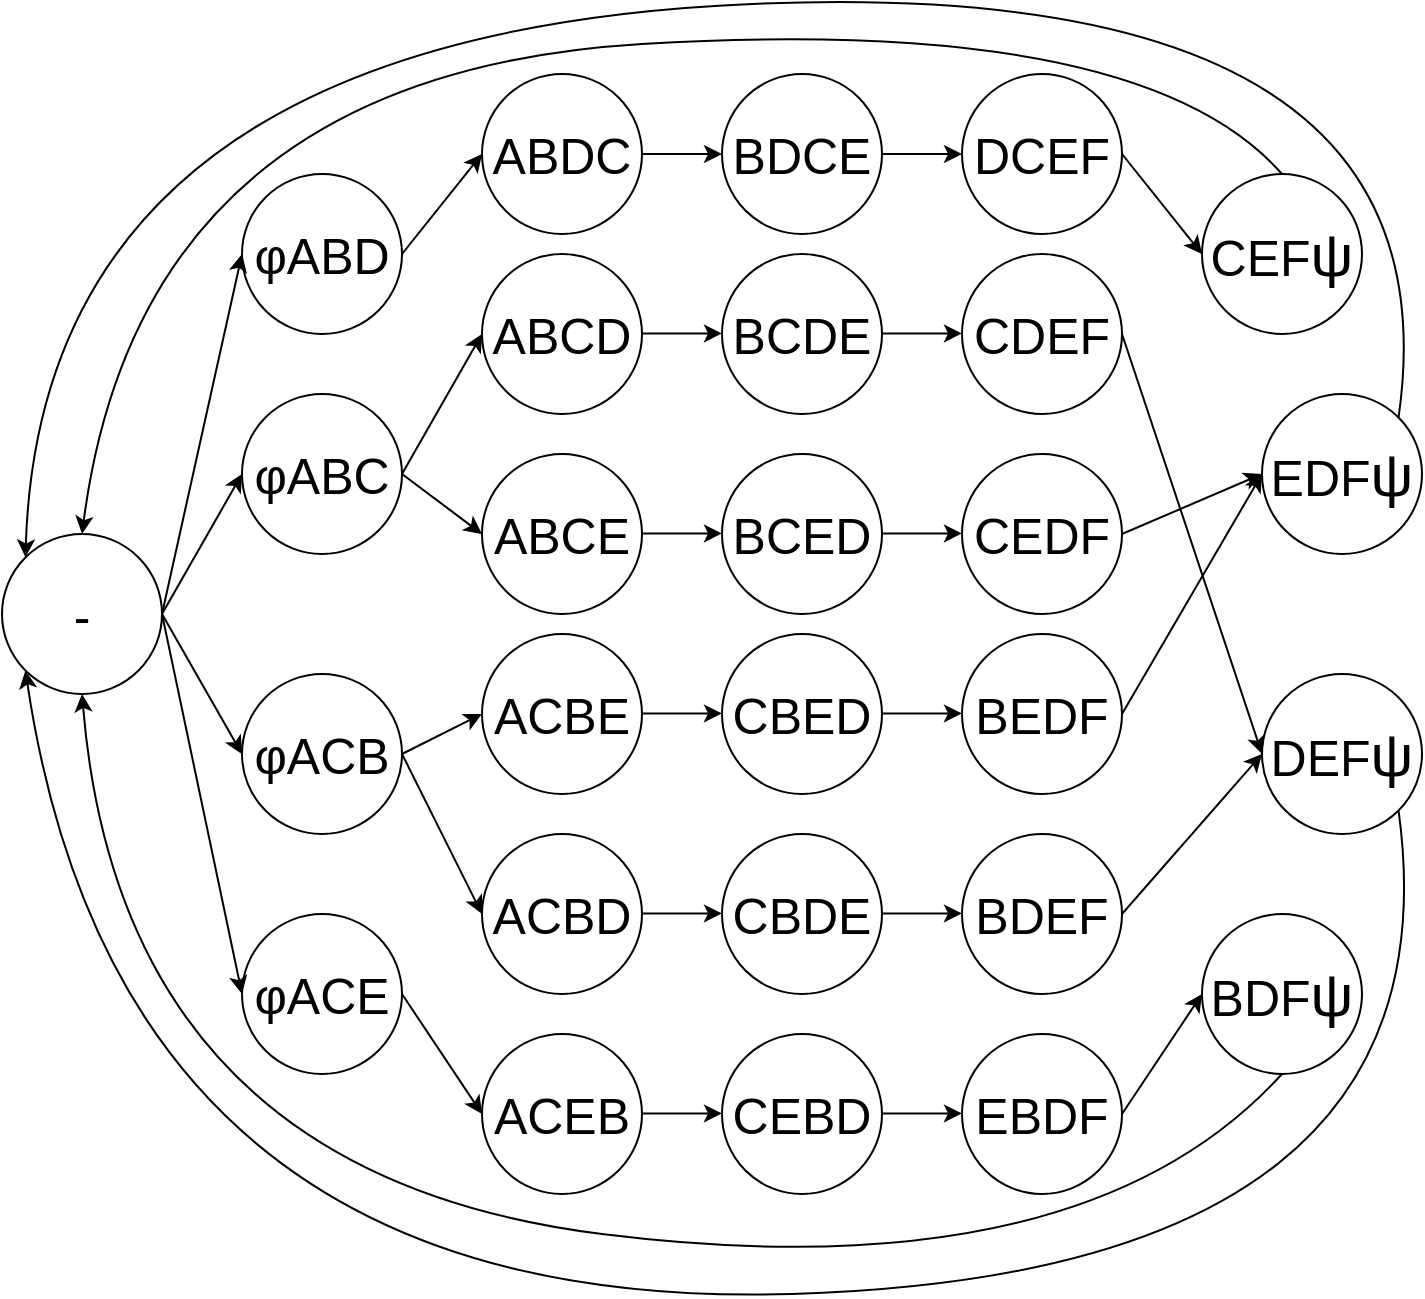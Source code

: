 <mxfile version="24.1.0" type="github">
  <diagram name="Seite-1" id="uhOXl8XrarWYXpvNMgZO">
    <mxGraphModel dx="1434" dy="782" grid="1" gridSize="10" guides="1" tooltips="1" connect="1" arrows="1" fold="1" page="1" pageScale="1" pageWidth="827" pageHeight="1169" math="0" shadow="0">
      <root>
        <mxCell id="0" />
        <mxCell id="1" parent="0" />
        <mxCell id="WchbofAxJvEK4TU0tgz5-1" value="&lt;font style=&quot;font-size: 25px;&quot;&gt;φABC&lt;/font&gt;" style="ellipse;whiteSpace=wrap;html=1;aspect=fixed;fontSize=20;" vertex="1" parent="1">
          <mxGeometry x="160" y="210" width="80" height="80" as="geometry" />
        </mxCell>
        <mxCell id="WchbofAxJvEK4TU0tgz5-3" value="-" style="ellipse;whiteSpace=wrap;html=1;aspect=fixed;fontSize=25;" vertex="1" parent="1">
          <mxGeometry x="40" y="280" width="80" height="80" as="geometry" />
        </mxCell>
        <mxCell id="WchbofAxJvEK4TU0tgz5-5" value="" style="endArrow=classic;html=1;rounded=0;curved=1;entryX=0;entryY=0.5;entryDx=0;entryDy=0;exitX=1;exitY=0.5;exitDx=0;exitDy=0;" edge="1" parent="1" source="WchbofAxJvEK4TU0tgz5-3" target="WchbofAxJvEK4TU0tgz5-1">
          <mxGeometry width="50" height="50" relative="1" as="geometry">
            <mxPoint x="130" y="320" as="sourcePoint" />
            <mxPoint x="160" y="319.66" as="targetPoint" />
          </mxGeometry>
        </mxCell>
        <mxCell id="WchbofAxJvEK4TU0tgz5-6" value="&lt;font style=&quot;font-size: 25px;&quot;&gt;φABD&lt;/font&gt;" style="ellipse;whiteSpace=wrap;html=1;aspect=fixed;fontSize=20;" vertex="1" parent="1">
          <mxGeometry x="160" y="100" width="80" height="80" as="geometry" />
        </mxCell>
        <mxCell id="WchbofAxJvEK4TU0tgz5-7" value="" style="endArrow=classic;html=1;rounded=0;curved=1;exitX=1;exitY=0.5;exitDx=0;exitDy=0;entryX=0;entryY=0.5;entryDx=0;entryDy=0;" edge="1" parent="1" source="WchbofAxJvEK4TU0tgz5-3" target="WchbofAxJvEK4TU0tgz5-6">
          <mxGeometry width="50" height="50" relative="1" as="geometry">
            <mxPoint x="70" y="350" as="sourcePoint" />
            <mxPoint x="110" y="350" as="targetPoint" />
          </mxGeometry>
        </mxCell>
        <mxCell id="WchbofAxJvEK4TU0tgz5-8" value="&lt;font style=&quot;font-size: 25px;&quot;&gt;φACE&lt;/font&gt;" style="ellipse;whiteSpace=wrap;html=1;aspect=fixed;fontSize=20;" vertex="1" parent="1">
          <mxGeometry x="160" y="470" width="80" height="80" as="geometry" />
        </mxCell>
        <mxCell id="WchbofAxJvEK4TU0tgz5-9" value="" style="endArrow=classic;html=1;rounded=0;curved=1;entryX=0;entryY=0.5;entryDx=0;entryDy=0;exitX=1;exitY=0.5;exitDx=0;exitDy=0;" edge="1" parent="1" source="WchbofAxJvEK4TU0tgz5-3" target="WchbofAxJvEK4TU0tgz5-8">
          <mxGeometry width="50" height="50" relative="1" as="geometry">
            <mxPoint x="120" y="320" as="sourcePoint" />
            <mxPoint x="110" y="350" as="targetPoint" />
          </mxGeometry>
        </mxCell>
        <mxCell id="WchbofAxJvEK4TU0tgz5-10" value="&lt;font style=&quot;font-size: 25px;&quot;&gt;φACB&lt;/font&gt;" style="ellipse;whiteSpace=wrap;html=1;aspect=fixed;fontSize=20;" vertex="1" parent="1">
          <mxGeometry x="160" y="350" width="80" height="80" as="geometry" />
        </mxCell>
        <mxCell id="WchbofAxJvEK4TU0tgz5-11" value="" style="endArrow=classic;html=1;rounded=0;curved=1;exitX=1;exitY=0.5;exitDx=0;exitDy=0;entryX=0;entryY=0.5;entryDx=0;entryDy=0;" edge="1" parent="1" source="WchbofAxJvEK4TU0tgz5-3" target="WchbofAxJvEK4TU0tgz5-10">
          <mxGeometry width="50" height="50" relative="1" as="geometry">
            <mxPoint x="290" y="380" as="sourcePoint" />
            <mxPoint x="330" y="380" as="targetPoint" />
          </mxGeometry>
        </mxCell>
        <mxCell id="WchbofAxJvEK4TU0tgz5-12" value="ABCD" style="ellipse;whiteSpace=wrap;html=1;aspect=fixed;fontSize=25;" vertex="1" parent="1">
          <mxGeometry x="280" y="140" width="80" height="80" as="geometry" />
        </mxCell>
        <mxCell id="WchbofAxJvEK4TU0tgz5-13" value="ABCE" style="ellipse;whiteSpace=wrap;html=1;aspect=fixed;fontSize=25;" vertex="1" parent="1">
          <mxGeometry x="280" y="240" width="80" height="80" as="geometry" />
        </mxCell>
        <mxCell id="WchbofAxJvEK4TU0tgz5-14" value="ABDC" style="ellipse;whiteSpace=wrap;html=1;aspect=fixed;fontSize=25;" vertex="1" parent="1">
          <mxGeometry x="280" y="50" width="80" height="80" as="geometry" />
        </mxCell>
        <mxCell id="WchbofAxJvEK4TU0tgz5-15" value="ACEB" style="ellipse;whiteSpace=wrap;html=1;aspect=fixed;fontSize=25;" vertex="1" parent="1">
          <mxGeometry x="280" y="530" width="80" height="80" as="geometry" />
        </mxCell>
        <mxCell id="WchbofAxJvEK4TU0tgz5-16" value="ACBE" style="ellipse;whiteSpace=wrap;html=1;aspect=fixed;fontSize=25;" vertex="1" parent="1">
          <mxGeometry x="280" y="330" width="80" height="80" as="geometry" />
        </mxCell>
        <mxCell id="WchbofAxJvEK4TU0tgz5-17" value="ACBD" style="ellipse;whiteSpace=wrap;html=1;aspect=fixed;fontSize=25;" vertex="1" parent="1">
          <mxGeometry x="280" y="430" width="80" height="80" as="geometry" />
        </mxCell>
        <mxCell id="WchbofAxJvEK4TU0tgz5-18" value="" style="endArrow=classic;html=1;rounded=0;curved=1;exitX=1;exitY=0.5;exitDx=0;exitDy=0;entryX=0;entryY=0.5;entryDx=0;entryDy=0;" edge="1" parent="1" source="WchbofAxJvEK4TU0tgz5-1" target="WchbofAxJvEK4TU0tgz5-12">
          <mxGeometry width="50" height="50" relative="1" as="geometry">
            <mxPoint x="260" y="280" as="sourcePoint" />
            <mxPoint x="300" y="280" as="targetPoint" />
          </mxGeometry>
        </mxCell>
        <mxCell id="WchbofAxJvEK4TU0tgz5-19" value="" style="endArrow=classic;html=1;rounded=0;curved=1;exitX=1;exitY=0.5;exitDx=0;exitDy=0;entryX=0;entryY=0.5;entryDx=0;entryDy=0;" edge="1" parent="1" source="WchbofAxJvEK4TU0tgz5-1" target="WchbofAxJvEK4TU0tgz5-13">
          <mxGeometry width="50" height="50" relative="1" as="geometry">
            <mxPoint x="260" y="280" as="sourcePoint" />
            <mxPoint x="300" y="280" as="targetPoint" />
          </mxGeometry>
        </mxCell>
        <mxCell id="WchbofAxJvEK4TU0tgz5-20" value="" style="endArrow=classic;html=1;rounded=0;curved=1;exitX=1;exitY=0.5;exitDx=0;exitDy=0;entryX=0;entryY=0.5;entryDx=0;entryDy=0;" edge="1" parent="1" source="WchbofAxJvEK4TU0tgz5-6" target="WchbofAxJvEK4TU0tgz5-14">
          <mxGeometry width="50" height="50" relative="1" as="geometry">
            <mxPoint x="260" y="110" as="sourcePoint" />
            <mxPoint x="300" y="110" as="targetPoint" />
          </mxGeometry>
        </mxCell>
        <mxCell id="WchbofAxJvEK4TU0tgz5-21" value="" style="endArrow=classic;html=1;rounded=0;curved=1;exitX=1;exitY=0.5;exitDx=0;exitDy=0;entryX=0;entryY=0.5;entryDx=0;entryDy=0;" edge="1" parent="1" source="WchbofAxJvEK4TU0tgz5-8" target="WchbofAxJvEK4TU0tgz5-15">
          <mxGeometry width="50" height="50" relative="1" as="geometry">
            <mxPoint x="260" y="610" as="sourcePoint" />
            <mxPoint x="300" y="610" as="targetPoint" />
          </mxGeometry>
        </mxCell>
        <mxCell id="WchbofAxJvEK4TU0tgz5-22" value="" style="endArrow=classic;html=1;rounded=0;curved=1;exitX=1;exitY=0.5;exitDx=0;exitDy=0;entryX=0;entryY=0.5;entryDx=0;entryDy=0;" edge="1" parent="1" source="WchbofAxJvEK4TU0tgz5-10" target="WchbofAxJvEK4TU0tgz5-16">
          <mxGeometry width="50" height="50" relative="1" as="geometry">
            <mxPoint x="260" y="380" as="sourcePoint" />
            <mxPoint x="300" y="380" as="targetPoint" />
          </mxGeometry>
        </mxCell>
        <mxCell id="WchbofAxJvEK4TU0tgz5-23" value="" style="endArrow=classic;html=1;rounded=0;curved=1;exitX=1;exitY=0.5;exitDx=0;exitDy=0;entryX=0;entryY=0.5;entryDx=0;entryDy=0;" edge="1" parent="1" source="WchbofAxJvEK4TU0tgz5-10" target="WchbofAxJvEK4TU0tgz5-17">
          <mxGeometry width="50" height="50" relative="1" as="geometry">
            <mxPoint x="260" y="450" as="sourcePoint" />
            <mxPoint x="300" y="450" as="targetPoint" />
          </mxGeometry>
        </mxCell>
        <mxCell id="WchbofAxJvEK4TU0tgz5-24" value="BCDE" style="ellipse;whiteSpace=wrap;html=1;aspect=fixed;fontSize=25;" vertex="1" parent="1">
          <mxGeometry x="400" y="140" width="80" height="80" as="geometry" />
        </mxCell>
        <mxCell id="WchbofAxJvEK4TU0tgz5-25" value="BCED" style="ellipse;whiteSpace=wrap;html=1;aspect=fixed;fontSize=25;" vertex="1" parent="1">
          <mxGeometry x="400" y="240" width="80" height="80" as="geometry" />
        </mxCell>
        <mxCell id="WchbofAxJvEK4TU0tgz5-26" value="BDCE" style="ellipse;whiteSpace=wrap;html=1;aspect=fixed;fontSize=25;" vertex="1" parent="1">
          <mxGeometry x="400" y="50" width="80" height="80" as="geometry" />
        </mxCell>
        <mxCell id="WchbofAxJvEK4TU0tgz5-27" value="CEBD" style="ellipse;whiteSpace=wrap;html=1;aspect=fixed;fontSize=25;" vertex="1" parent="1">
          <mxGeometry x="400" y="530" width="80" height="80" as="geometry" />
        </mxCell>
        <mxCell id="WchbofAxJvEK4TU0tgz5-28" value="CBED" style="ellipse;whiteSpace=wrap;html=1;aspect=fixed;fontSize=25;" vertex="1" parent="1">
          <mxGeometry x="400" y="330" width="80" height="80" as="geometry" />
        </mxCell>
        <mxCell id="WchbofAxJvEK4TU0tgz5-29" value="CBDE" style="ellipse;whiteSpace=wrap;html=1;aspect=fixed;fontSize=25;" vertex="1" parent="1">
          <mxGeometry x="400" y="430" width="80" height="80" as="geometry" />
        </mxCell>
        <mxCell id="WchbofAxJvEK4TU0tgz5-30" value="" style="endArrow=classic;html=1;rounded=0;curved=1;exitX=1;exitY=0.5;exitDx=0;exitDy=0;" edge="1" parent="1">
          <mxGeometry width="50" height="50" relative="1" as="geometry">
            <mxPoint x="360" y="179.71" as="sourcePoint" />
            <mxPoint x="400" y="179.71" as="targetPoint" />
          </mxGeometry>
        </mxCell>
        <mxCell id="WchbofAxJvEK4TU0tgz5-31" value="" style="endArrow=classic;html=1;rounded=0;curved=1;exitX=1;exitY=0.5;exitDx=0;exitDy=0;" edge="1" parent="1">
          <mxGeometry width="50" height="50" relative="1" as="geometry">
            <mxPoint x="360" y="279.71" as="sourcePoint" />
            <mxPoint x="400" y="279.71" as="targetPoint" />
          </mxGeometry>
        </mxCell>
        <mxCell id="WchbofAxJvEK4TU0tgz5-32" value="" style="endArrow=classic;html=1;rounded=0;curved=1;exitX=1;exitY=0.5;exitDx=0;exitDy=0;" edge="1" parent="1">
          <mxGeometry width="50" height="50" relative="1" as="geometry">
            <mxPoint x="360" y="90" as="sourcePoint" />
            <mxPoint x="400" y="90" as="targetPoint" />
          </mxGeometry>
        </mxCell>
        <mxCell id="WchbofAxJvEK4TU0tgz5-33" value="" style="endArrow=classic;html=1;rounded=0;curved=1;exitX=1;exitY=0.5;exitDx=0;exitDy=0;" edge="1" parent="1">
          <mxGeometry width="50" height="50" relative="1" as="geometry">
            <mxPoint x="360" y="569.71" as="sourcePoint" />
            <mxPoint x="400" y="569.71" as="targetPoint" />
          </mxGeometry>
        </mxCell>
        <mxCell id="WchbofAxJvEK4TU0tgz5-34" value="" style="endArrow=classic;html=1;rounded=0;curved=1;exitX=1;exitY=0.5;exitDx=0;exitDy=0;" edge="1" parent="1">
          <mxGeometry width="50" height="50" relative="1" as="geometry">
            <mxPoint x="360" y="369.71" as="sourcePoint" />
            <mxPoint x="400" y="369.71" as="targetPoint" />
          </mxGeometry>
        </mxCell>
        <mxCell id="WchbofAxJvEK4TU0tgz5-35" value="" style="endArrow=classic;html=1;rounded=0;curved=1;exitX=1;exitY=0.5;exitDx=0;exitDy=0;" edge="1" parent="1">
          <mxGeometry width="50" height="50" relative="1" as="geometry">
            <mxPoint x="360" y="469.71" as="sourcePoint" />
            <mxPoint x="400" y="469.71" as="targetPoint" />
          </mxGeometry>
        </mxCell>
        <mxCell id="WchbofAxJvEK4TU0tgz5-36" value="CDEF" style="ellipse;whiteSpace=wrap;html=1;aspect=fixed;fontSize=25;" vertex="1" parent="1">
          <mxGeometry x="520" y="140" width="80" height="80" as="geometry" />
        </mxCell>
        <mxCell id="WchbofAxJvEK4TU0tgz5-37" value="CEDF" style="ellipse;whiteSpace=wrap;html=1;aspect=fixed;fontSize=25;" vertex="1" parent="1">
          <mxGeometry x="520" y="240" width="80" height="80" as="geometry" />
        </mxCell>
        <mxCell id="WchbofAxJvEK4TU0tgz5-38" value="DCEF" style="ellipse;whiteSpace=wrap;html=1;aspect=fixed;fontSize=25;" vertex="1" parent="1">
          <mxGeometry x="520" y="50" width="80" height="80" as="geometry" />
        </mxCell>
        <mxCell id="WchbofAxJvEK4TU0tgz5-39" value="EBDF" style="ellipse;whiteSpace=wrap;html=1;aspect=fixed;fontSize=25;" vertex="1" parent="1">
          <mxGeometry x="520" y="530" width="80" height="80" as="geometry" />
        </mxCell>
        <mxCell id="WchbofAxJvEK4TU0tgz5-40" value="BEDF" style="ellipse;whiteSpace=wrap;html=1;aspect=fixed;fontSize=25;" vertex="1" parent="1">
          <mxGeometry x="520" y="330" width="80" height="80" as="geometry" />
        </mxCell>
        <mxCell id="WchbofAxJvEK4TU0tgz5-41" value="BDEF" style="ellipse;whiteSpace=wrap;html=1;aspect=fixed;fontSize=25;" vertex="1" parent="1">
          <mxGeometry x="520" y="430" width="80" height="80" as="geometry" />
        </mxCell>
        <mxCell id="WchbofAxJvEK4TU0tgz5-42" value="" style="endArrow=classic;html=1;rounded=0;curved=1;exitX=1;exitY=0.5;exitDx=0;exitDy=0;" edge="1" parent="1">
          <mxGeometry width="50" height="50" relative="1" as="geometry">
            <mxPoint x="480" y="179.71" as="sourcePoint" />
            <mxPoint x="520" y="179.71" as="targetPoint" />
          </mxGeometry>
        </mxCell>
        <mxCell id="WchbofAxJvEK4TU0tgz5-43" value="" style="endArrow=classic;html=1;rounded=0;curved=1;exitX=1;exitY=0.5;exitDx=0;exitDy=0;" edge="1" parent="1">
          <mxGeometry width="50" height="50" relative="1" as="geometry">
            <mxPoint x="480" y="279.71" as="sourcePoint" />
            <mxPoint x="520" y="279.71" as="targetPoint" />
          </mxGeometry>
        </mxCell>
        <mxCell id="WchbofAxJvEK4TU0tgz5-44" value="" style="endArrow=classic;html=1;rounded=0;curved=1;exitX=1;exitY=0.5;exitDx=0;exitDy=0;" edge="1" parent="1">
          <mxGeometry width="50" height="50" relative="1" as="geometry">
            <mxPoint x="480" y="90" as="sourcePoint" />
            <mxPoint x="520" y="90" as="targetPoint" />
          </mxGeometry>
        </mxCell>
        <mxCell id="WchbofAxJvEK4TU0tgz5-45" value="" style="endArrow=classic;html=1;rounded=0;curved=1;exitX=1;exitY=0.5;exitDx=0;exitDy=0;" edge="1" parent="1">
          <mxGeometry width="50" height="50" relative="1" as="geometry">
            <mxPoint x="480" y="569.71" as="sourcePoint" />
            <mxPoint x="520" y="569.71" as="targetPoint" />
          </mxGeometry>
        </mxCell>
        <mxCell id="WchbofAxJvEK4TU0tgz5-46" value="" style="endArrow=classic;html=1;rounded=0;curved=1;exitX=1;exitY=0.5;exitDx=0;exitDy=0;" edge="1" parent="1">
          <mxGeometry width="50" height="50" relative="1" as="geometry">
            <mxPoint x="480" y="369.71" as="sourcePoint" />
            <mxPoint x="520" y="369.71" as="targetPoint" />
          </mxGeometry>
        </mxCell>
        <mxCell id="WchbofAxJvEK4TU0tgz5-47" value="" style="endArrow=classic;html=1;rounded=0;curved=1;exitX=1;exitY=0.5;exitDx=0;exitDy=0;" edge="1" parent="1">
          <mxGeometry width="50" height="50" relative="1" as="geometry">
            <mxPoint x="480" y="469.71" as="sourcePoint" />
            <mxPoint x="520" y="469.71" as="targetPoint" />
          </mxGeometry>
        </mxCell>
        <mxCell id="WchbofAxJvEK4TU0tgz5-48" value="DEF&lt;span style=&quot;left: 187.593px; top: 579.67px; font-size: 30px; font-family: sans-serif; transform: scaleX(1.019);&quot; role=&quot;presentation&quot; dir=&quot;ltr&quot;&gt;ψ&lt;/span&gt;" style="ellipse;whiteSpace=wrap;html=1;aspect=fixed;fontSize=25;" vertex="1" parent="1">
          <mxGeometry x="670" y="350" width="80" height="80" as="geometry" />
        </mxCell>
        <mxCell id="WchbofAxJvEK4TU0tgz5-49" value="EDF&lt;span style=&quot;left: 187.593px; top: 579.67px; font-size: 30px; font-family: sans-serif; transform: scaleX(1.019);&quot; role=&quot;presentation&quot; dir=&quot;ltr&quot;&gt;ψ&lt;/span&gt;" style="ellipse;whiteSpace=wrap;html=1;aspect=fixed;fontSize=25;" vertex="1" parent="1">
          <mxGeometry x="670" y="210" width="80" height="80" as="geometry" />
        </mxCell>
        <mxCell id="WchbofAxJvEK4TU0tgz5-50" value="CEF&lt;span style=&quot;left: 187.593px; top: 579.67px; font-size: 30px; font-family: sans-serif; transform: scaleX(1.019);&quot; role=&quot;presentation&quot; dir=&quot;ltr&quot;&gt;ψ&lt;/span&gt;" style="ellipse;whiteSpace=wrap;html=1;aspect=fixed;fontSize=25;" vertex="1" parent="1">
          <mxGeometry x="640" y="100" width="80" height="80" as="geometry" />
        </mxCell>
        <mxCell id="WchbofAxJvEK4TU0tgz5-51" value="BDF&lt;span style=&quot;left: 187.593px; top: 579.67px; font-size: 30px; font-family: sans-serif; transform: scaleX(1.019);&quot; role=&quot;presentation&quot; dir=&quot;ltr&quot;&gt;ψ&lt;/span&gt;" style="ellipse;whiteSpace=wrap;html=1;aspect=fixed;fontSize=25;" vertex="1" parent="1">
          <mxGeometry x="640" y="470" width="80" height="80" as="geometry" />
        </mxCell>
        <mxCell id="WchbofAxJvEK4TU0tgz5-52" value="" style="endArrow=classic;html=1;rounded=0;curved=1;exitX=1;exitY=0.5;exitDx=0;exitDy=0;entryX=0;entryY=0.5;entryDx=0;entryDy=0;" edge="1" parent="1" source="WchbofAxJvEK4TU0tgz5-36" target="WchbofAxJvEK4TU0tgz5-48">
          <mxGeometry width="50" height="50" relative="1" as="geometry">
            <mxPoint x="600" y="170" as="sourcePoint" />
            <mxPoint x="630" y="170" as="targetPoint" />
          </mxGeometry>
        </mxCell>
        <mxCell id="WchbofAxJvEK4TU0tgz5-53" value="" style="endArrow=classic;html=1;rounded=0;curved=1;exitX=1;exitY=0.5;exitDx=0;exitDy=0;entryX=0;entryY=0.5;entryDx=0;entryDy=0;" edge="1" parent="1" source="WchbofAxJvEK4TU0tgz5-37" target="WchbofAxJvEK4TU0tgz5-49">
          <mxGeometry width="50" height="50" relative="1" as="geometry">
            <mxPoint x="600" y="269.71" as="sourcePoint" />
            <mxPoint x="630" y="270" as="targetPoint" />
          </mxGeometry>
        </mxCell>
        <mxCell id="WchbofAxJvEK4TU0tgz5-54" value="" style="endArrow=classic;html=1;rounded=0;curved=1;exitX=1;exitY=0.5;exitDx=0;exitDy=0;entryX=0;entryY=0.5;entryDx=0;entryDy=0;" edge="1" parent="1" source="WchbofAxJvEK4TU0tgz5-38" target="WchbofAxJvEK4TU0tgz5-50">
          <mxGeometry width="50" height="50" relative="1" as="geometry">
            <mxPoint x="600" y="179.71" as="sourcePoint" />
            <mxPoint x="630" y="180" as="targetPoint" />
          </mxGeometry>
        </mxCell>
        <mxCell id="WchbofAxJvEK4TU0tgz5-55" value="" style="endArrow=classic;html=1;rounded=0;curved=1;exitX=1;exitY=0.5;exitDx=0;exitDy=0;entryX=0;entryY=0.5;entryDx=0;entryDy=0;" edge="1" parent="1" source="WchbofAxJvEK4TU0tgz5-39" target="WchbofAxJvEK4TU0tgz5-51">
          <mxGeometry width="50" height="50" relative="1" as="geometry">
            <mxPoint x="600" y="659.71" as="sourcePoint" />
            <mxPoint x="630" y="640" as="targetPoint" />
          </mxGeometry>
        </mxCell>
        <mxCell id="WchbofAxJvEK4TU0tgz5-57" value="" style="endArrow=classic;html=1;rounded=0;curved=1;exitX=1;exitY=0.5;exitDx=0;exitDy=0;entryX=0;entryY=0.5;entryDx=0;entryDy=0;" edge="1" parent="1" source="WchbofAxJvEK4TU0tgz5-40" target="WchbofAxJvEK4TU0tgz5-49">
          <mxGeometry width="50" height="50" relative="1" as="geometry">
            <mxPoint x="560" y="420" as="sourcePoint" />
            <mxPoint x="600" y="420" as="targetPoint" />
          </mxGeometry>
        </mxCell>
        <mxCell id="WchbofAxJvEK4TU0tgz5-58" value="" style="endArrow=classic;html=1;rounded=0;curved=1;exitX=1;exitY=0.5;exitDx=0;exitDy=0;entryX=0;entryY=0.5;entryDx=0;entryDy=0;" edge="1" parent="1" source="WchbofAxJvEK4TU0tgz5-41" target="WchbofAxJvEK4TU0tgz5-48">
          <mxGeometry width="50" height="50" relative="1" as="geometry">
            <mxPoint x="560" y="350" as="sourcePoint" />
            <mxPoint x="600" y="350" as="targetPoint" />
          </mxGeometry>
        </mxCell>
        <mxCell id="WchbofAxJvEK4TU0tgz5-59" value="" style="endArrow=classic;html=1;rounded=0;curved=1;exitX=0.5;exitY=0;exitDx=0;exitDy=0;entryX=0.5;entryY=0;entryDx=0;entryDy=0;" edge="1" parent="1" source="WchbofAxJvEK4TU0tgz5-50" target="WchbofAxJvEK4TU0tgz5-3">
          <mxGeometry width="50" height="50" relative="1" as="geometry">
            <mxPoint x="270" y="380" as="sourcePoint" />
            <mxPoint x="310" y="380" as="targetPoint" />
            <Array as="points">
              <mxPoint x="610" y="20" />
              <mxPoint x="110" y="50" />
            </Array>
          </mxGeometry>
        </mxCell>
        <mxCell id="WchbofAxJvEK4TU0tgz5-60" value="" style="endArrow=classic;html=1;rounded=0;curved=1;exitX=1;exitY=0;exitDx=0;exitDy=0;entryX=0;entryY=0;entryDx=0;entryDy=0;" edge="1" parent="1" source="WchbofAxJvEK4TU0tgz5-49" target="WchbofAxJvEK4TU0tgz5-3">
          <mxGeometry width="50" height="50" relative="1" as="geometry">
            <mxPoint x="270" y="310" as="sourcePoint" />
            <mxPoint x="310" y="310" as="targetPoint" />
            <Array as="points">
              <mxPoint x="770" />
              <mxPoint x="60" y="30" />
            </Array>
          </mxGeometry>
        </mxCell>
        <mxCell id="WchbofAxJvEK4TU0tgz5-61" value="" style="endArrow=classic;html=1;rounded=0;curved=1;exitX=0.5;exitY=1;exitDx=0;exitDy=0;entryX=0.5;entryY=1;entryDx=0;entryDy=0;" edge="1" parent="1" source="WchbofAxJvEK4TU0tgz5-51" target="WchbofAxJvEK4TU0tgz5-3">
          <mxGeometry width="50" height="50" relative="1" as="geometry">
            <mxPoint x="270" y="460" as="sourcePoint" />
            <mxPoint x="310" y="460" as="targetPoint" />
            <Array as="points">
              <mxPoint x="580" y="660" />
              <mxPoint x="100" y="600" />
            </Array>
          </mxGeometry>
        </mxCell>
        <mxCell id="WchbofAxJvEK4TU0tgz5-62" value="" style="endArrow=classic;html=1;rounded=0;curved=1;exitX=1;exitY=1;exitDx=0;exitDy=0;entryX=0;entryY=1;entryDx=0;entryDy=0;" edge="1" parent="1" source="WchbofAxJvEK4TU0tgz5-48" target="WchbofAxJvEK4TU0tgz5-3">
          <mxGeometry width="50" height="50" relative="1" as="geometry">
            <mxPoint x="730" y="630" as="sourcePoint" />
            <mxPoint x="100" y="630" as="targetPoint" />
            <Array as="points">
              <mxPoint x="770" y="650" />
              <mxPoint x="100" y="670" />
            </Array>
          </mxGeometry>
        </mxCell>
      </root>
    </mxGraphModel>
  </diagram>
</mxfile>
